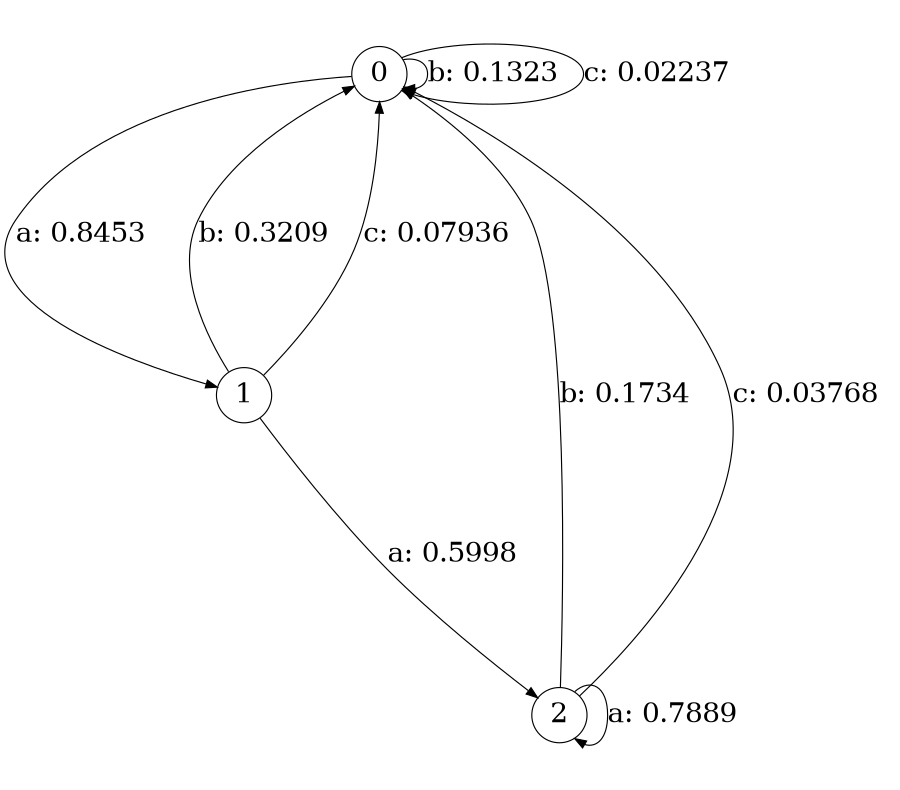 digraph "d6-500nw-t0-cen-SML" {
size = "6,8.5";
ratio = "fill";
node [shape = circle];
node [fontsize = 24];
edge [fontsize = 24];
0 -> 1 [label = "a: 0.8453   "];
0 -> 0 [label = "b: 0.1323   "];
0 -> 0 [label = "c: 0.02237  "];
1 -> 2 [label = "a: 0.5998   "];
1 -> 0 [label = "b: 0.3209   "];
1 -> 0 [label = "c: 0.07936  "];
2 -> 2 [label = "a: 0.7889   "];
2 -> 0 [label = "b: 0.1734   "];
2 -> 0 [label = "c: 0.03768  "];
}